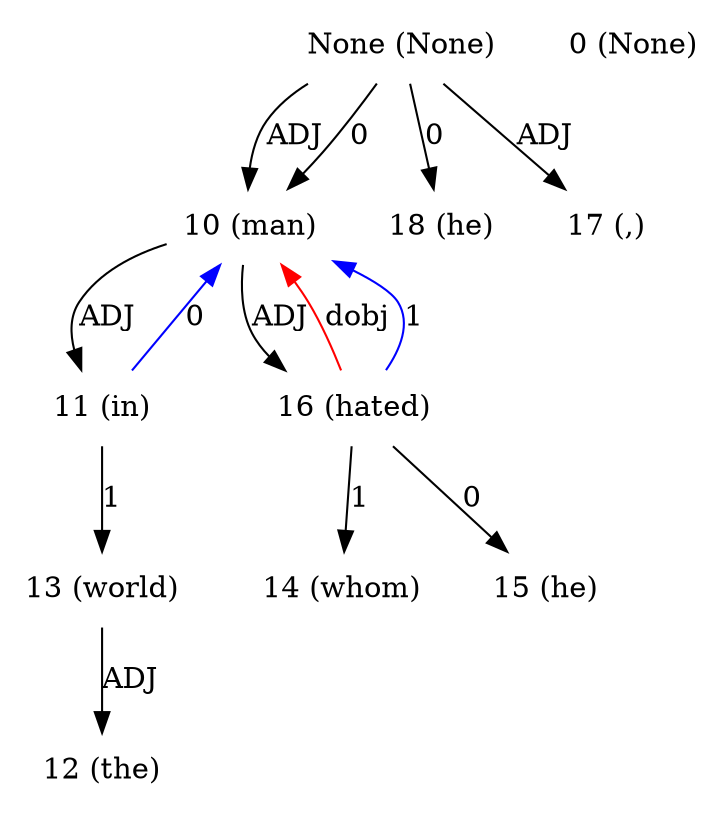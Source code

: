 digraph G{
edge [dir=forward]
node [shape=plaintext]

None [label="None (None)"]
None -> 10 [label="ADJ"]
None [label="None (None)"]
None -> 10 [label="0"]
None [label="None (None)"]
None -> 18 [label="0"]
None -> 17 [label="ADJ"]
0 [label="0 (None)"]
10 [label="10 (man)"]
10 -> 11 [label="ADJ"]
10 -> 16 [label="ADJ"]
16 -> 10 [label="dobj", color="red"]
11 [label="11 (in)"]
11 -> 13 [label="1"]
11 -> 10 [label="0", color="blue"]
12 [label="12 (the)"]
13 [label="13 (world)"]
13 -> 12 [label="ADJ"]
14 [label="14 (whom)"]
15 [label="15 (he)"]
16 [label="16 (hated)"]
16 -> 14 [label="1"]
16 -> 10 [label="1", color="blue"]
16 -> 15 [label="0"]
17 [label="17 (,)"]
18 [label="18 (he)"]
}
